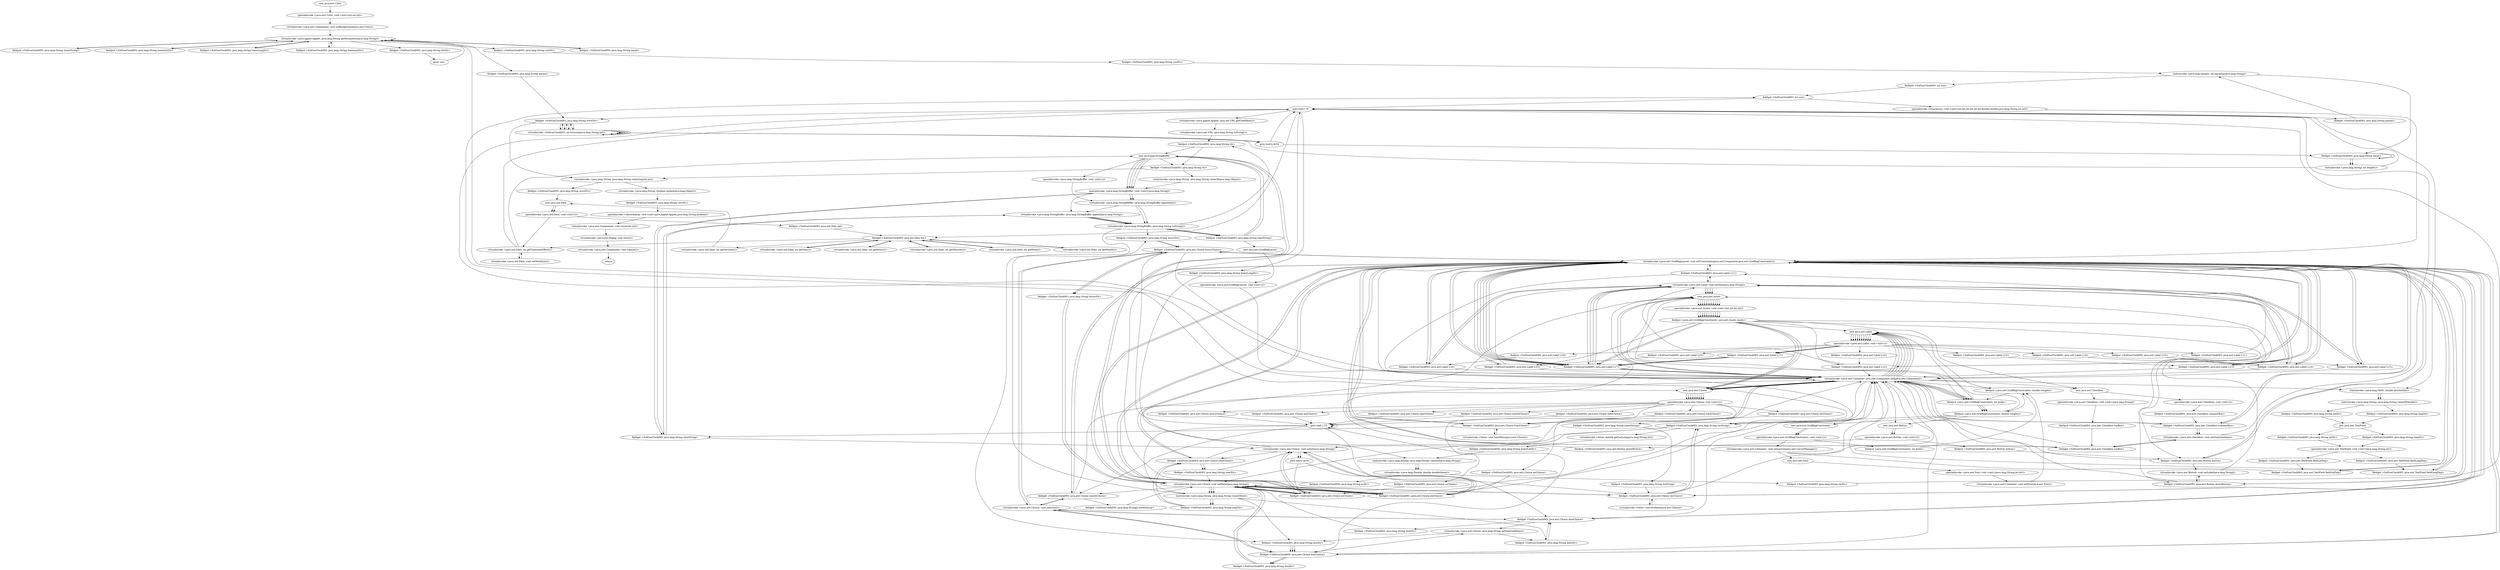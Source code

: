 digraph "" {
"new java.awt.Color";
 "new java.awt.Color"->"specialinvoke <java.awt.Color: void <init>(int,int,int)>";
 "specialinvoke <java.awt.Color: void <init>(int,int,int)>"->"virtualinvoke <java.awt.Component: void setBackground(java.awt.Color)>";
 "virtualinvoke <java.awt.Component: void setBackground(java.awt.Color)>"->"virtualinvoke <java.applet.Applet: java.lang.String getParameter(java.lang.String)>";
 "virtualinvoke <java.applet.Applet: java.lang.String getParameter(java.lang.String)>"->"fieldput <SidSunClock093: java.lang.String homeString>";
 "fieldput <SidSunClock093: java.lang.String homeString>"->"virtualinvoke <java.applet.Applet: java.lang.String getParameter(java.lang.String)>";
 "virtualinvoke <java.applet.Applet: java.lang.String getParameter(java.lang.String)>"->"fieldput <SidSunClock093: java.lang.String homeLatStr>";
 "fieldput <SidSunClock093: java.lang.String homeLatStr>"->"virtualinvoke <java.applet.Applet: java.lang.String getParameter(java.lang.String)>";
 "virtualinvoke <java.applet.Applet: java.lang.String getParameter(java.lang.String)>"->"fieldput <SidSunClock093: java.lang.String homeLongStr>";
 "fieldput <SidSunClock093: java.lang.String homeLongStr>"->"virtualinvoke <java.applet.Applet: java.lang.String getParameter(java.lang.String)>";
 "virtualinvoke <java.applet.Applet: java.lang.String getParameter(java.lang.String)>"->"fieldput <SidSunClock093: java.lang.String timezoneStr>";
 "fieldput <SidSunClock093: java.lang.String timezoneStr>"->"virtualinvoke <java.applet.Applet: java.lang.String getParameter(java.lang.String)>";
 "virtualinvoke <java.applet.Applet: java.lang.String getParameter(java.lang.String)>"->"fieldput <SidSunClock093: java.lang.String dstStr>";
 "fieldput <SidSunClock093: java.lang.String dstStr>"->"push 'sun'";
 "push 'sun'"->"virtualinvoke <java.applet.Applet: java.lang.String getParameter(java.lang.String)>";
 "virtualinvoke <java.applet.Applet: java.lang.String getParameter(java.lang.String)>"->"fieldput <SidSunClock093: java.lang.String sunStr>";
 "fieldput <SidSunClock093: java.lang.String sunStr>"->"fieldget <SidSunClock093: java.lang.String sunStr>";
 "fieldget <SidSunClock093: java.lang.String sunStr>"->"staticinvoke <java.lang.Integer: int parseInt(java.lang.String)>";
 "staticinvoke <java.lang.Integer: int parseInt(java.lang.String)>"->"fieldput <SidSunClock093: int sun>";
 "fieldput <SidSunClock093: int sun>"->"fieldget <SidSunClock093: int sun>";
 "fieldget <SidSunClock093: int sun>"->"goto load.r r0";
 "goto load.r r0"->"virtualinvoke <java.applet.Applet: java.net.URL getCodeBase()>";
 "virtualinvoke <java.applet.Applet: java.net.URL getCodeBase()>"->"virtualinvoke <java.net.URL: java.lang.String toString()>";
 "virtualinvoke <java.net.URL: java.lang.String toString()>"->"fieldput <SidSunClock093: java.lang.String str>";
 "fieldput <SidSunClock093: java.lang.String str>"->"new java.lang.StringBuffer";
 "new java.lang.StringBuffer"->"fieldget <SidSunClock093: java.lang.String str>";
 "fieldget <SidSunClock093: java.lang.String str>"->"staticinvoke <java.lang.String: java.lang.String valueOf(java.lang.Object)>";
 "staticinvoke <java.lang.String: java.lang.String valueOf(java.lang.Object)>"->"specialinvoke <java.lang.StringBuffer: void <init>(java.lang.String)>";
 "specialinvoke <java.lang.StringBuffer: void <init>(java.lang.String)>"->"virtualinvoke <java.lang.StringBuffer: java.lang.StringBuffer append(java.lang.String)>";
 "virtualinvoke <java.lang.StringBuffer: java.lang.StringBuffer append(java.lang.String)>"->"virtualinvoke <java.lang.StringBuffer: java.lang.String toString()>";
 "virtualinvoke <java.lang.StringBuffer: java.lang.String toString()>"->"fieldput <SidSunClock093: java.lang.String str>";
 "fieldput <SidSunClock093: java.lang.String str>"->"fieldget <SidSunClock093: java.lang.String str>";
 "fieldget <SidSunClock093: java.lang.String str>"->"virtualinvoke <java.lang.String: java.lang.String substring(int,int)>";
 "virtualinvoke <java.lang.String: java.lang.String substring(int,int)>"->"fieldput <SidSunClock093: java.lang.String wwwStr>";
 "fieldput <SidSunClock093: java.lang.String wwwStr>"->"new java.util.Date";
 "new java.util.Date"->"specialinvoke <java.util.Date: void <init>()>";
 "specialinvoke <java.util.Date: void <init>()>"->"fieldput <SidSunClock093: java.util.Date dat>";
 "fieldput <SidSunClock093: java.util.Date dat>"->"fieldget <SidSunClock093: java.util.Date dat>";
 "fieldget <SidSunClock093: java.util.Date dat>"->"virtualinvoke <java.util.Date: int getHours()>";
 "virtualinvoke <java.util.Date: int getHours()>"->"fieldget <SidSunClock093: java.util.Date dat>";
 "fieldget <SidSunClock093: java.util.Date dat>"->"virtualinvoke <java.util.Date: int getMinutes()>";
 "virtualinvoke <java.util.Date: int getMinutes()>"->"fieldget <SidSunClock093: java.util.Date dat>";
 "fieldget <SidSunClock093: java.util.Date dat>"->"virtualinvoke <java.util.Date: int getDate()>";
 "virtualinvoke <java.util.Date: int getDate()>"->"fieldget <SidSunClock093: java.util.Date dat>";
 "fieldget <SidSunClock093: java.util.Date dat>"->"virtualinvoke <java.util.Date: int getMonth()>";
 "virtualinvoke <java.util.Date: int getMonth()>"->"fieldget <SidSunClock093: java.util.Date dat>";
 "fieldget <SidSunClock093: java.util.Date dat>"->"virtualinvoke <java.util.Date: int getYear()>";
 "virtualinvoke <java.util.Date: int getYear()>"->"fieldget <SidSunClock093: java.util.Date dat>";
 "fieldget <SidSunClock093: java.util.Date dat>"->"virtualinvoke <java.util.Date: int getSeconds()>";
 "virtualinvoke <java.util.Date: int getSeconds()>"->"new java.util.Date";
 "new java.util.Date"->"specialinvoke <java.util.Date: void <init>()>";
 "specialinvoke <java.util.Date: void <init>()>"->"virtualinvoke <java.util.Date: int getTimezoneOffset()>";
 "virtualinvoke <java.util.Date: int getTimezoneOffset()>"->"virtualinvoke <java.util.Date: void setMonth(int)>";
 "virtualinvoke <java.util.Date: void setMonth(int)>"->"virtualinvoke <java.util.Date: int getTimezoneOffset()>";
 "virtualinvoke <java.util.Date: int getTimezoneOffset()>"->"goto load.r r0";
 "goto load.r r0"->"fieldget <SidSunClock093: java.util.Date dat>";
 "fieldget <SidSunClock093: java.util.Date dat>"->"virtualinvoke <java.util.Date: int getTimezoneOffset()>";
 "virtualinvoke <java.util.Date: int getTimezoneOffset()>"->"new java.lang.StringBuffer";
 "new java.lang.StringBuffer"->"specialinvoke <java.lang.StringBuffer: void <init>()>";
 "specialinvoke <java.lang.StringBuffer: void <init>()>"->"virtualinvoke <java.lang.StringBuffer: java.lang.StringBuffer append(int)>";
 "virtualinvoke <java.lang.StringBuffer: java.lang.StringBuffer append(int)>"->"virtualinvoke <java.lang.StringBuffer: java.lang.StringBuffer append(java.lang.String)>";
 "virtualinvoke <java.lang.StringBuffer: java.lang.StringBuffer append(java.lang.String)>"->"virtualinvoke <java.lang.StringBuffer: java.lang.String toString()>";
 "virtualinvoke <java.lang.StringBuffer: java.lang.String toString()>"->"fieldput <SidSunClock093: java.lang.String timeString>";
 "fieldput <SidSunClock093: java.lang.String timeString>"->"new java.lang.StringBuffer";
 "new java.lang.StringBuffer"->"specialinvoke <java.lang.StringBuffer: void <init>(java.lang.String)>";
 "specialinvoke <java.lang.StringBuffer: void <init>(java.lang.String)>"->"fieldget <SidSunClock093: java.lang.String timeString>";
 "fieldget <SidSunClock093: java.lang.String timeString>"->"virtualinvoke <java.lang.StringBuffer: java.lang.StringBuffer append(java.lang.String)>";
 "virtualinvoke <java.lang.StringBuffer: java.lang.StringBuffer append(java.lang.String)>"->"virtualinvoke <java.lang.StringBuffer: java.lang.String toString()>";
 "virtualinvoke <java.lang.StringBuffer: java.lang.String toString()>"->"fieldput <SidSunClock093: java.lang.String timeString>";
 "fieldput <SidSunClock093: java.lang.String timeString>"->"new java.lang.StringBuffer";
 "new java.lang.StringBuffer"->"specialinvoke <java.lang.StringBuffer: void <init>(java.lang.String)>";
 "specialinvoke <java.lang.StringBuffer: void <init>(java.lang.String)>"->"fieldget <SidSunClock093: java.lang.String timeString>";
 "fieldget <SidSunClock093: java.lang.String timeString>"->"virtualinvoke <java.lang.StringBuffer: java.lang.StringBuffer append(java.lang.String)>";
 "virtualinvoke <java.lang.StringBuffer: java.lang.StringBuffer append(java.lang.String)>"->"virtualinvoke <java.lang.StringBuffer: java.lang.String toString()>";
 "virtualinvoke <java.lang.StringBuffer: java.lang.String toString()>"->"fieldput <SidSunClock093: java.lang.String timeString>";
 "fieldput <SidSunClock093: java.lang.String timeString>"->"new java.awt.GridBagLayout";
 "new java.awt.GridBagLayout"->"specialinvoke <java.awt.GridBagLayout: void <init>()>";
 "specialinvoke <java.awt.GridBagLayout: void <init>()>"->"new java.awt.GridBagConstraints";
 "new java.awt.GridBagConstraints"->"specialinvoke <java.awt.GridBagConstraints: void <init>()>";
 "specialinvoke <java.awt.GridBagConstraints: void <init>()>"->"virtualinvoke <java.awt.Container: void setLayout(java.awt.LayoutManager)>";
 "virtualinvoke <java.awt.Container: void setLayout(java.awt.LayoutManager)>"->"new java.awt.Font";
 "new java.awt.Font"->"specialinvoke <java.awt.Font: void <init>(java.lang.String,int,int)>";
 "specialinvoke <java.awt.Font: void <init>(java.lang.String,int,int)>"->"virtualinvoke <java.awt.Container: void setFont(java.awt.Font)>";
 "virtualinvoke <java.awt.Container: void setFont(java.awt.Font)>"->"fieldput <java.awt.GridBagConstraints: double weightx>";
 "fieldput <java.awt.GridBagConstraints: double weightx>"->"fieldput <java.awt.GridBagConstraints: double weighty>";
 "fieldput <java.awt.GridBagConstraints: double weighty>"->"new java.awt.Insets";
 "new java.awt.Insets"->"specialinvoke <java.awt.Insets: void <init>(int,int,int,int)>";
 "specialinvoke <java.awt.Insets: void <init>(int,int,int,int)>"->"fieldput <java.awt.GridBagConstraints: java.awt.Insets insets>";
 "fieldput <java.awt.GridBagConstraints: java.awt.Insets insets>"->"new java.awt.Label";
 "new java.awt.Label"->"specialinvoke <java.awt.Label: void <init>()>";
 "specialinvoke <java.awt.Label: void <init>()>"->"fieldput <SidSunClock093: java.awt.Label L11>";
 "fieldput <SidSunClock093: java.awt.Label L11>"->"fieldget <SidSunClock093: java.awt.Label L11>";
 "fieldget <SidSunClock093: java.awt.Label L11>"->"virtualinvoke <java.awt.Label: void setText(java.lang.String)>";
 "virtualinvoke <java.awt.Label: void setText(java.lang.String)>"->"fieldget <SidSunClock093: java.awt.Label L11>";
 "fieldget <SidSunClock093: java.awt.Label L11>"->"virtualinvoke <java.awt.GridBagLayout: void setConstraints(java.awt.Component,java.awt.GridBagConstraints)>";
 "virtualinvoke <java.awt.GridBagLayout: void setConstraints(java.awt.Component,java.awt.GridBagConstraints)>"->"fieldget <SidSunClock093: java.awt.Label L11>";
 "fieldget <SidSunClock093: java.awt.Label L11>"->"virtualinvoke <java.awt.Container: java.awt.Component add(java.awt.Component)>";
 "virtualinvoke <java.awt.Container: java.awt.Component add(java.awt.Component)>"->"new java.awt.Label";
 "new java.awt.Label"->"specialinvoke <java.awt.Label: void <init>()>";
 "specialinvoke <java.awt.Label: void <init>()>"->"fieldput <SidSunClock093: java.awt.Label L17>";
 "fieldput <SidSunClock093: java.awt.Label L17>"->"fieldget <SidSunClock093: java.awt.Label L17>";
 "fieldget <SidSunClock093: java.awt.Label L17>"->"virtualinvoke <java.awt.Label: void setText(java.lang.String)>";
 "virtualinvoke <java.awt.Label: void setText(java.lang.String)>"->"new java.awt.Insets";
 "new java.awt.Insets"->"specialinvoke <java.awt.Insets: void <init>(int,int,int,int)>";
 "specialinvoke <java.awt.Insets: void <init>(int,int,int,int)>"->"fieldput <java.awt.GridBagConstraints: java.awt.Insets insets>";
 "fieldput <java.awt.GridBagConstraints: java.awt.Insets insets>"->"fieldget <SidSunClock093: java.awt.Label L17>";
 "fieldget <SidSunClock093: java.awt.Label L17>"->"virtualinvoke <java.awt.GridBagLayout: void setConstraints(java.awt.Component,java.awt.GridBagConstraints)>";
 "virtualinvoke <java.awt.GridBagLayout: void setConstraints(java.awt.Component,java.awt.GridBagConstraints)>"->"fieldget <SidSunClock093: java.awt.Label L17>";
 "fieldget <SidSunClock093: java.awt.Label L17>"->"virtualinvoke <java.awt.Container: java.awt.Component add(java.awt.Component)>";
 "virtualinvoke <java.awt.Container: java.awt.Component add(java.awt.Component)>"->"new java.awt.Label";
 "new java.awt.Label"->"specialinvoke <java.awt.Label: void <init>()>";
 "specialinvoke <java.awt.Label: void <init>()>"->"fieldput <SidSunClock093: java.awt.Label L12>";
 "fieldput <SidSunClock093: java.awt.Label L12>"->"fieldget <SidSunClock093: java.awt.Label L12>";
 "fieldget <SidSunClock093: java.awt.Label L12>"->"virtualinvoke <java.awt.Label: void setText(java.lang.String)>";
 "virtualinvoke <java.awt.Label: void setText(java.lang.String)>"->"new java.awt.Insets";
 "new java.awt.Insets"->"specialinvoke <java.awt.Insets: void <init>(int,int,int,int)>";
 "specialinvoke <java.awt.Insets: void <init>(int,int,int,int)>"->"fieldput <java.awt.GridBagConstraints: java.awt.Insets insets>";
 "fieldput <java.awt.GridBagConstraints: java.awt.Insets insets>"->"fieldget <SidSunClock093: java.awt.Label L12>";
 "fieldget <SidSunClock093: java.awt.Label L12>"->"virtualinvoke <java.awt.GridBagLayout: void setConstraints(java.awt.Component,java.awt.GridBagConstraints)>";
 "virtualinvoke <java.awt.GridBagLayout: void setConstraints(java.awt.Component,java.awt.GridBagConstraints)>"->"fieldget <SidSunClock093: java.awt.Label L12>";
 "fieldget <SidSunClock093: java.awt.Label L12>"->"virtualinvoke <java.awt.Container: java.awt.Component add(java.awt.Component)>";
 "virtualinvoke <java.awt.Container: java.awt.Component add(java.awt.Component)>"->"fieldput <java.awt.GridBagConstraints: double weightx>";
 "fieldput <java.awt.GridBagConstraints: double weightx>"->"new java.awt.Label";
 "new java.awt.Label"->"specialinvoke <java.awt.Label: void <init>()>";
 "specialinvoke <java.awt.Label: void <init>()>"->"fieldput <SidSunClock093: java.awt.Label L13>";
 "fieldput <SidSunClock093: java.awt.Label L13>"->"fieldget <SidSunClock093: java.awt.Label L13>";
 "fieldget <SidSunClock093: java.awt.Label L13>"->"virtualinvoke <java.awt.Label: void setText(java.lang.String)>";
 "virtualinvoke <java.awt.Label: void setText(java.lang.String)>"->"fieldget <SidSunClock093: java.awt.Label L13>";
 "fieldget <SidSunClock093: java.awt.Label L13>"->"virtualinvoke <java.awt.GridBagLayout: void setConstraints(java.awt.Component,java.awt.GridBagConstraints)>";
 "virtualinvoke <java.awt.GridBagLayout: void setConstraints(java.awt.Component,java.awt.GridBagConstraints)>"->"fieldget <SidSunClock093: java.awt.Label L13>";
 "fieldget <SidSunClock093: java.awt.Label L13>"->"virtualinvoke <java.awt.Container: java.awt.Component add(java.awt.Component)>";
 "virtualinvoke <java.awt.Container: java.awt.Component add(java.awt.Component)>"->"new java.awt.Label";
 "new java.awt.Label"->"specialinvoke <java.awt.Label: void <init>()>";
 "specialinvoke <java.awt.Label: void <init>()>"->"fieldput <SidSunClock093: java.awt.Label L14>";
 "fieldput <SidSunClock093: java.awt.Label L14>"->"fieldget <SidSunClock093: java.awt.Label L14>";
 "fieldget <SidSunClock093: java.awt.Label L14>"->"virtualinvoke <java.awt.Label: void setText(java.lang.String)>";
 "virtualinvoke <java.awt.Label: void setText(java.lang.String)>"->"fieldget <SidSunClock093: java.awt.Label L14>";
 "fieldget <SidSunClock093: java.awt.Label L14>"->"virtualinvoke <java.awt.GridBagLayout: void setConstraints(java.awt.Component,java.awt.GridBagConstraints)>";
 "virtualinvoke <java.awt.GridBagLayout: void setConstraints(java.awt.Component,java.awt.GridBagConstraints)>"->"fieldget <SidSunClock093: java.awt.Label L14>";
 "fieldget <SidSunClock093: java.awt.Label L14>"->"virtualinvoke <java.awt.Container: java.awt.Component add(java.awt.Component)>";
 "virtualinvoke <java.awt.Container: java.awt.Component add(java.awt.Component)>"->"new java.awt.Label";
 "new java.awt.Label"->"specialinvoke <java.awt.Label: void <init>()>";
 "specialinvoke <java.awt.Label: void <init>()>"->"fieldput <SidSunClock093: java.awt.Label L15>";
 "fieldput <SidSunClock093: java.awt.Label L15>"->"fieldget <SidSunClock093: java.awt.Label L15>";
 "fieldget <SidSunClock093: java.awt.Label L15>"->"virtualinvoke <java.awt.Label: void setText(java.lang.String)>";
 "virtualinvoke <java.awt.Label: void setText(java.lang.String)>"->"fieldget <SidSunClock093: java.awt.Label L15>";
 "fieldget <SidSunClock093: java.awt.Label L15>"->"virtualinvoke <java.awt.GridBagLayout: void setConstraints(java.awt.Component,java.awt.GridBagConstraints)>";
 "virtualinvoke <java.awt.GridBagLayout: void setConstraints(java.awt.Component,java.awt.GridBagConstraints)>"->"fieldget <SidSunClock093: java.awt.Label L15>";
 "fieldget <SidSunClock093: java.awt.Label L15>"->"virtualinvoke <java.awt.Container: java.awt.Component add(java.awt.Component)>";
 "virtualinvoke <java.awt.Container: java.awt.Component add(java.awt.Component)>"->"new java.awt.Label";
 "new java.awt.Label"->"specialinvoke <java.awt.Label: void <init>()>";
 "specialinvoke <java.awt.Label: void <init>()>"->"fieldput <SidSunClock093: java.awt.Label L16>";
 "fieldput <SidSunClock093: java.awt.Label L16>"->"fieldget <SidSunClock093: java.awt.Label L16>";
 "fieldget <SidSunClock093: java.awt.Label L16>"->"virtualinvoke <java.awt.Label: void setText(java.lang.String)>";
 "virtualinvoke <java.awt.Label: void setText(java.lang.String)>"->"fieldget <SidSunClock093: java.awt.Label L16>";
 "fieldget <SidSunClock093: java.awt.Label L16>"->"virtualinvoke <java.awt.GridBagLayout: void setConstraints(java.awt.Component,java.awt.GridBagConstraints)>";
 "virtualinvoke <java.awt.GridBagLayout: void setConstraints(java.awt.Component,java.awt.GridBagConstraints)>"->"fieldget <SidSunClock093: java.awt.Label L16>";
 "fieldget <SidSunClock093: java.awt.Label L16>"->"virtualinvoke <java.awt.Container: java.awt.Component add(java.awt.Component)>";
 "virtualinvoke <java.awt.Container: java.awt.Component add(java.awt.Component)>"->"new java.awt.Label";
 "new java.awt.Label"->"specialinvoke <java.awt.Label: void <init>()>";
 "specialinvoke <java.awt.Label: void <init>()>"->"fieldput <SidSunClock093: java.awt.Label L17>";
 "fieldput <SidSunClock093: java.awt.Label L17>"->"fieldget <SidSunClock093: java.awt.Label L17>";
 "fieldget <SidSunClock093: java.awt.Label L17>"->"virtualinvoke <java.awt.Label: void setText(java.lang.String)>";
 "virtualinvoke <java.awt.Label: void setText(java.lang.String)>"->"fieldget <SidSunClock093: java.awt.Label L17>";
 "fieldget <SidSunClock093: java.awt.Label L17>"->"virtualinvoke <java.awt.GridBagLayout: void setConstraints(java.awt.Component,java.awt.GridBagConstraints)>";
 "virtualinvoke <java.awt.GridBagLayout: void setConstraints(java.awt.Component,java.awt.GridBagConstraints)>"->"fieldget <SidSunClock093: java.awt.Label L17>";
 "fieldget <SidSunClock093: java.awt.Label L17>"->"virtualinvoke <java.awt.Container: java.awt.Component add(java.awt.Component)>";
 "virtualinvoke <java.awt.Container: java.awt.Component add(java.awt.Component)>"->"fieldput <java.awt.GridBagConstraints: int gridy>";
 "fieldput <java.awt.GridBagConstraints: int gridy>"->"new java.awt.Insets";
 "new java.awt.Insets"->"specialinvoke <java.awt.Insets: void <init>(int,int,int,int)>";
 "specialinvoke <java.awt.Insets: void <init>(int,int,int,int)>"->"fieldput <java.awt.GridBagConstraints: java.awt.Insets insets>";
 "fieldput <java.awt.GridBagConstraints: java.awt.Insets insets>"->"new java.awt.Choice";
 "new java.awt.Choice"->"specialinvoke <java.awt.Choice: void <init>()>";
 "specialinvoke <java.awt.Choice: void <init>()>"->"fieldput <SidSunClock093: java.awt.Choice timeChoice>";
 "fieldput <SidSunClock093: java.awt.Choice timeChoice>"->"fieldget <SidSunClock093: java.awt.Choice timeChoice>";
 "fieldget <SidSunClock093: java.awt.Choice timeChoice>"->"virtualinvoke <Seloc: void timeMenu(java.awt.Choice)>";
 "virtualinvoke <Seloc: void timeMenu(java.awt.Choice)>"->"fieldget <SidSunClock093: java.awt.Choice timeChoice>";
 "fieldget <SidSunClock093: java.awt.Choice timeChoice>"->"virtualinvoke <java.awt.GridBagLayout: void setConstraints(java.awt.Component,java.awt.GridBagConstraints)>";
 "virtualinvoke <java.awt.GridBagLayout: void setConstraints(java.awt.Component,java.awt.GridBagConstraints)>"->"fieldget <SidSunClock093: java.awt.Choice timeChoice>";
 "fieldget <SidSunClock093: java.awt.Choice timeChoice>"->"virtualinvoke <java.awt.Container: java.awt.Component add(java.awt.Component)>";
 "virtualinvoke <java.awt.Container: java.awt.Component add(java.awt.Component)>"->"fieldget <SidSunClock093: java.awt.Choice timeChoice>";
 "fieldget <SidSunClock093: java.awt.Choice timeChoice>"->"fieldget <SidSunClock093: java.lang.String timeString>";
 "fieldget <SidSunClock093: java.lang.String timeString>"->"virtualinvoke <java.awt.Choice: void select(java.lang.String)>";
 "virtualinvoke <java.awt.Choice: void select(java.lang.String)>"->"new java.awt.Insets";
 "new java.awt.Insets"->"specialinvoke <java.awt.Insets: void <init>(int,int,int,int)>";
 "specialinvoke <java.awt.Insets: void <init>(int,int,int,int)>"->"fieldput <java.awt.GridBagConstraints: java.awt.Insets insets>";
 "fieldput <java.awt.GridBagConstraints: java.awt.Insets insets>"->"new java.awt.Checkbox";
 "new java.awt.Checkbox"->"specialinvoke <java.awt.Checkbox: void <init>()>";
 "specialinvoke <java.awt.Checkbox: void <init>()>"->"fieldput <SidSunClock093: java.awt.Checkbox summerBox>";
 "fieldput <SidSunClock093: java.awt.Checkbox summerBox>"->"fieldget <SidSunClock093: java.awt.Checkbox summerBox>";
 "fieldget <SidSunClock093: java.awt.Checkbox summerBox>"->"virtualinvoke <java.awt.GridBagLayout: void setConstraints(java.awt.Component,java.awt.GridBagConstraints)>";
 "virtualinvoke <java.awt.GridBagLayout: void setConstraints(java.awt.Component,java.awt.GridBagConstraints)>"->"fieldget <SidSunClock093: java.awt.Checkbox summerBox>";
 "fieldget <SidSunClock093: java.awt.Checkbox summerBox>"->"virtualinvoke <java.awt.Container: java.awt.Component add(java.awt.Component)>";
 "virtualinvoke <java.awt.Container: java.awt.Component add(java.awt.Component)>"->"fieldget <SidSunClock093: java.awt.Checkbox summerBox>";
 "fieldget <SidSunClock093: java.awt.Checkbox summerBox>"->"virtualinvoke <java.awt.Checkbox: void setState(boolean)>";
 "virtualinvoke <java.awt.Checkbox: void setState(boolean)>"->"goto load.r r0";
 "goto load.r r0"->"new java.awt.Choice";
 "new java.awt.Choice"->"specialinvoke <java.awt.Choice: void <init>()>";
 "specialinvoke <java.awt.Choice: void <init>()>"->"fieldput <SidSunClock093: java.awt.Choice locChoice>";
 "fieldput <SidSunClock093: java.awt.Choice locChoice>"->"fieldget <SidSunClock093: java.lang.String homeString>";
 "fieldget <SidSunClock093: java.lang.String homeString>"->"fieldput <SidSunClock093: java.lang.String locString>";
 "fieldput <SidSunClock093: java.lang.String locString>"->"fieldget <SidSunClock093: java.awt.Choice locChoice>";
 "fieldget <SidSunClock093: java.awt.Choice locChoice>"->"fieldget <SidSunClock093: java.lang.String locString>";
 "fieldget <SidSunClock093: java.lang.String locString>"->"virtualinvoke <java.awt.Choice: void addItem(java.lang.String)>";
 "virtualinvoke <java.awt.Choice: void addItem(java.lang.String)>"->"fieldget <SidSunClock093: java.awt.Choice locChoice>";
 "fieldget <SidSunClock093: java.awt.Choice locChoice>"->"virtualinvoke <java.awt.Choice: void addItem(java.lang.String)>";
 "virtualinvoke <java.awt.Choice: void addItem(java.lang.String)>"->"fieldget <SidSunClock093: java.awt.Choice locChoice>";
 "fieldget <SidSunClock093: java.awt.Choice locChoice>"->"fieldget <SidSunClock093: java.lang.String locString>";
 "fieldget <SidSunClock093: java.lang.String locString>"->"virtualinvoke <java.awt.Choice: void select(java.lang.String)>";
 "virtualinvoke <java.awt.Choice: void select(java.lang.String)>"->"fieldget <SidSunClock093: java.awt.Choice locChoice>";
 "fieldget <SidSunClock093: java.awt.Choice locChoice>"->"virtualinvoke <Seloc: void locMenu(java.awt.Choice)>";
 "virtualinvoke <Seloc: void locMenu(java.awt.Choice)>"->"fieldget <SidSunClock093: java.awt.Choice locChoice>";
 "fieldget <SidSunClock093: java.awt.Choice locChoice>"->"virtualinvoke <java.awt.GridBagLayout: void setConstraints(java.awt.Component,java.awt.GridBagConstraints)>";
 "virtualinvoke <java.awt.GridBagLayout: void setConstraints(java.awt.Component,java.awt.GridBagConstraints)>"->"fieldget <SidSunClock093: java.awt.Choice locChoice>";
 "fieldget <SidSunClock093: java.awt.Choice locChoice>"->"virtualinvoke <java.awt.Container: java.awt.Component add(java.awt.Component)>";
 "virtualinvoke <java.awt.Container: java.awt.Component add(java.awt.Component)>"->"fieldget <SidSunClock093: java.lang.String locString>";
 "fieldget <SidSunClock093: java.lang.String locString>"->"virtualinvoke <Seloc: double getLatLong(java.lang.String,int)>";
 "virtualinvoke <Seloc: double getLatLong(java.lang.String,int)>"->"fieldget <SidSunClock093: java.lang.String homeLatStr>";
 "fieldget <SidSunClock093: java.lang.String homeLatStr>"->"staticinvoke <java.lang.Double: java.lang.Double valueOf(java.lang.String)>";
 "staticinvoke <java.lang.Double: java.lang.Double valueOf(java.lang.String)>"->"virtualinvoke <java.lang.Double: double doubleValue()>";
 "virtualinvoke <java.lang.Double: double doubleValue()>"->"fieldput <SidSunClock093: java.lang.String nsStr>";
 "fieldput <SidSunClock093: java.lang.String nsStr>"->"goto load.r r0";
 "goto load.r r0"->"fieldget <SidSunClock093: java.lang.String homeLongStr>";
 "fieldget <SidSunClock093: java.lang.String homeLongStr>"->"staticinvoke <java.lang.Double: java.lang.Double valueOf(java.lang.String)>";
 "staticinvoke <java.lang.Double: java.lang.Double valueOf(java.lang.String)>"->"virtualinvoke <java.lang.Double: double doubleValue()>";
 "virtualinvoke <java.lang.Double: double doubleValue()>"->"fieldput <SidSunClock093: java.lang.String ewStr>";
 "fieldput <SidSunClock093: java.lang.String ewStr>"->"goto load.r r0";
 "goto load.r r0"->"staticinvoke <java.lang.Math: double abs(double)>";
 "staticinvoke <java.lang.Math: double abs(double)>"->"staticinvoke <java.lang.String: java.lang.String valueOf(double)>";
 "staticinvoke <java.lang.String: java.lang.String valueOf(double)>"->"fieldput <SidSunClock093: java.lang.String latStr>";
 "fieldput <SidSunClock093: java.lang.String latStr>"->"new java.awt.TextField";
 "new java.awt.TextField"->"fieldget <SidSunClock093: java.lang.String latStr>";
 "fieldget <SidSunClock093: java.lang.String latStr>"->"specialinvoke <java.awt.TextField: void <init>(java.lang.String,int)>";
 "specialinvoke <java.awt.TextField: void <init>(java.lang.String,int)>"->"fieldput <SidSunClock093: java.awt.TextField fieldLatDeg>";
 "fieldput <SidSunClock093: java.awt.TextField fieldLatDeg>"->"fieldget <SidSunClock093: java.awt.TextField fieldLatDeg>";
 "fieldget <SidSunClock093: java.awt.TextField fieldLatDeg>"->"virtualinvoke <java.awt.GridBagLayout: void setConstraints(java.awt.Component,java.awt.GridBagConstraints)>";
 "virtualinvoke <java.awt.GridBagLayout: void setConstraints(java.awt.Component,java.awt.GridBagConstraints)>"->"fieldget <SidSunClock093: java.awt.TextField fieldLatDeg>";
 "fieldget <SidSunClock093: java.awt.TextField fieldLatDeg>"->"virtualinvoke <java.awt.Container: java.awt.Component add(java.awt.Component)>";
 "virtualinvoke <java.awt.Container: java.awt.Component add(java.awt.Component)>"->"new java.awt.Choice";
 "new java.awt.Choice"->"specialinvoke <java.awt.Choice: void <init>()>";
 "specialinvoke <java.awt.Choice: void <init>()>"->"fieldput <SidSunClock093: java.awt.Choice nsChoice>";
 "fieldput <SidSunClock093: java.awt.Choice nsChoice>"->"fieldget <SidSunClock093: java.awt.Choice nsChoice>";
 "fieldget <SidSunClock093: java.awt.Choice nsChoice>"->"virtualinvoke <java.awt.Choice: void addItem(java.lang.String)>";
 "virtualinvoke <java.awt.Choice: void addItem(java.lang.String)>"->"fieldget <SidSunClock093: java.awt.Choice nsChoice>";
 "fieldget <SidSunClock093: java.awt.Choice nsChoice>"->"virtualinvoke <java.awt.Choice: void addItem(java.lang.String)>";
 "virtualinvoke <java.awt.Choice: void addItem(java.lang.String)>"->"fieldget <SidSunClock093: java.awt.Choice nsChoice>";
 "fieldget <SidSunClock093: java.awt.Choice nsChoice>"->"virtualinvoke <java.awt.Choice: void select(java.lang.String)>";
 "virtualinvoke <java.awt.Choice: void select(java.lang.String)>"->"goto load.r $r34";
 "goto load.r $r34"->"fieldget <SidSunClock093: java.awt.Choice nsChoice>";
 "fieldget <SidSunClock093: java.awt.Choice nsChoice>"->"virtualinvoke <java.awt.GridBagLayout: void setConstraints(java.awt.Component,java.awt.GridBagConstraints)>";
 "virtualinvoke <java.awt.GridBagLayout: void setConstraints(java.awt.Component,java.awt.GridBagConstraints)>"->"fieldget <SidSunClock093: java.awt.Choice nsChoice>";
 "fieldget <SidSunClock093: java.awt.Choice nsChoice>"->"virtualinvoke <java.awt.Container: java.awt.Component add(java.awt.Component)>";
 "virtualinvoke <java.awt.Container: java.awt.Component add(java.awt.Component)>"->"staticinvoke <java.lang.Math: double abs(double)>";
 "staticinvoke <java.lang.Math: double abs(double)>"->"staticinvoke <java.lang.String: java.lang.String valueOf(double)>";
 "staticinvoke <java.lang.String: java.lang.String valueOf(double)>"->"fieldput <SidSunClock093: java.lang.String longStr>";
 "fieldput <SidSunClock093: java.lang.String longStr>"->"new java.awt.TextField";
 "new java.awt.TextField"->"fieldget <SidSunClock093: java.lang.String longStr>";
 "fieldget <SidSunClock093: java.lang.String longStr>"->"specialinvoke <java.awt.TextField: void <init>(java.lang.String,int)>";
 "specialinvoke <java.awt.TextField: void <init>(java.lang.String,int)>"->"fieldput <SidSunClock093: java.awt.TextField fieldLongDeg>";
 "fieldput <SidSunClock093: java.awt.TextField fieldLongDeg>"->"fieldget <SidSunClock093: java.awt.TextField fieldLongDeg>";
 "fieldget <SidSunClock093: java.awt.TextField fieldLongDeg>"->"virtualinvoke <java.awt.GridBagLayout: void setConstraints(java.awt.Component,java.awt.GridBagConstraints)>";
 "virtualinvoke <java.awt.GridBagLayout: void setConstraints(java.awt.Component,java.awt.GridBagConstraints)>"->"fieldget <SidSunClock093: java.awt.TextField fieldLongDeg>";
 "fieldget <SidSunClock093: java.awt.TextField fieldLongDeg>"->"virtualinvoke <java.awt.Container: java.awt.Component add(java.awt.Component)>";
 "virtualinvoke <java.awt.Container: java.awt.Component add(java.awt.Component)>"->"new java.awt.Choice";
 "new java.awt.Choice"->"specialinvoke <java.awt.Choice: void <init>()>";
 "specialinvoke <java.awt.Choice: void <init>()>"->"fieldput <SidSunClock093: java.awt.Choice ewChoice>";
 "fieldput <SidSunClock093: java.awt.Choice ewChoice>"->"fieldget <SidSunClock093: java.awt.Choice ewChoice>";
 "fieldget <SidSunClock093: java.awt.Choice ewChoice>"->"virtualinvoke <java.awt.Choice: void addItem(java.lang.String)>";
 "virtualinvoke <java.awt.Choice: void addItem(java.lang.String)>"->"fieldget <SidSunClock093: java.awt.Choice ewChoice>";
 "fieldget <SidSunClock093: java.awt.Choice ewChoice>"->"virtualinvoke <java.awt.Choice: void addItem(java.lang.String)>";
 "virtualinvoke <java.awt.Choice: void addItem(java.lang.String)>"->"fieldget <SidSunClock093: java.awt.Choice ewChoice>";
 "fieldget <SidSunClock093: java.awt.Choice ewChoice>"->"virtualinvoke <java.awt.Choice: void select(java.lang.String)>";
 "virtualinvoke <java.awt.Choice: void select(java.lang.String)>"->"goto load.r $r34";
 "goto load.r $r34"->"fieldget <SidSunClock093: java.awt.Choice ewChoice>";
 "fieldget <SidSunClock093: java.awt.Choice ewChoice>"->"virtualinvoke <java.awt.GridBagLayout: void setConstraints(java.awt.Component,java.awt.GridBagConstraints)>";
 "virtualinvoke <java.awt.GridBagLayout: void setConstraints(java.awt.Component,java.awt.GridBagConstraints)>"->"fieldget <SidSunClock093: java.awt.Choice ewChoice>";
 "fieldget <SidSunClock093: java.awt.Choice ewChoice>"->"virtualinvoke <java.awt.Container: java.awt.Component add(java.awt.Component)>";
 "virtualinvoke <java.awt.Container: java.awt.Component add(java.awt.Component)>"->"new java.awt.Checkbox";
 "new java.awt.Checkbox"->"specialinvoke <java.awt.Checkbox: void <init>(java.lang.String)>";
 "specialinvoke <java.awt.Checkbox: void <init>(java.lang.String)>"->"fieldput <SidSunClock093: java.awt.Checkbox runBox>";
 "fieldput <SidSunClock093: java.awt.Checkbox runBox>"->"fieldget <SidSunClock093: java.awt.Checkbox runBox>";
 "fieldget <SidSunClock093: java.awt.Checkbox runBox>"->"virtualinvoke <java.awt.GridBagLayout: void setConstraints(java.awt.Component,java.awt.GridBagConstraints)>";
 "virtualinvoke <java.awt.GridBagLayout: void setConstraints(java.awt.Component,java.awt.GridBagConstraints)>"->"fieldget <SidSunClock093: java.awt.Checkbox runBox>";
 "fieldget <SidSunClock093: java.awt.Checkbox runBox>"->"virtualinvoke <java.awt.Checkbox: void setState(boolean)>";
 "virtualinvoke <java.awt.Checkbox: void setState(boolean)>"->"fieldget <SidSunClock093: java.awt.Checkbox runBox>";
 "fieldget <SidSunClock093: java.awt.Checkbox runBox>"->"virtualinvoke <java.awt.Container: java.awt.Component add(java.awt.Component)>";
 "virtualinvoke <java.awt.Container: java.awt.Component add(java.awt.Component)>"->"fieldput <java.awt.GridBagConstraints: int gridy>";
 "fieldput <java.awt.GridBagConstraints: int gridy>"->"new java.awt.Label";
 "new java.awt.Label"->"specialinvoke <java.awt.Label: void <init>()>";
 "specialinvoke <java.awt.Label: void <init>()>"->"fieldput <SidSunClock093: java.awt.Label L17>";
 "fieldput <SidSunClock093: java.awt.Label L17>"->"fieldget <SidSunClock093: java.awt.Label L17>";
 "fieldget <SidSunClock093: java.awt.Label L17>"->"virtualinvoke <java.awt.Label: void setText(java.lang.String)>";
 "virtualinvoke <java.awt.Label: void setText(java.lang.String)>"->"new java.awt.Insets";
 "new java.awt.Insets"->"specialinvoke <java.awt.Insets: void <init>(int,int,int,int)>";
 "specialinvoke <java.awt.Insets: void <init>(int,int,int,int)>"->"fieldput <java.awt.GridBagConstraints: java.awt.Insets insets>";
 "fieldput <java.awt.GridBagConstraints: java.awt.Insets insets>"->"fieldget <SidSunClock093: java.awt.Label L17>";
 "fieldget <SidSunClock093: java.awt.Label L17>"->"virtualinvoke <java.awt.GridBagLayout: void setConstraints(java.awt.Component,java.awt.GridBagConstraints)>";
 "virtualinvoke <java.awt.GridBagLayout: void setConstraints(java.awt.Component,java.awt.GridBagConstraints)>"->"fieldget <SidSunClock093: java.awt.Label L17>";
 "fieldget <SidSunClock093: java.awt.Label L17>"->"virtualinvoke <java.awt.Container: java.awt.Component add(java.awt.Component)>";
 "virtualinvoke <java.awt.Container: java.awt.Component add(java.awt.Component)>"->"new java.awt.Insets";
 "new java.awt.Insets"->"specialinvoke <java.awt.Insets: void <init>(int,int,int,int)>";
 "specialinvoke <java.awt.Insets: void <init>(int,int,int,int)>"->"fieldput <java.awt.GridBagConstraints: java.awt.Insets insets>";
 "fieldput <java.awt.GridBagConstraints: java.awt.Insets insets>"->"new java.awt.Choice";
 "new java.awt.Choice"->"specialinvoke <java.awt.Choice: void <init>()>";
 "specialinvoke <java.awt.Choice: void <init>()>"->"fieldput <SidSunClock093: java.awt.Choice hoursChoice>";
 "fieldput <SidSunClock093: java.awt.Choice hoursChoice>"->"goto load.i i72";
 "goto load.i i72"->"goto load.i i72";
 "goto load.i i72"->"fieldget <SidSunClock093: java.awt.Choice hoursChoice>";
 "fieldget <SidSunClock093: java.awt.Choice hoursChoice>"->"virtualinvoke <java.awt.Choice: void select(int)>";
 "virtualinvoke <java.awt.Choice: void select(int)>"->"fieldget <SidSunClock093: java.awt.Choice hoursChoice>";
 "fieldget <SidSunClock093: java.awt.Choice hoursChoice>"->"virtualinvoke <java.awt.GridBagLayout: void setConstraints(java.awt.Component,java.awt.GridBagConstraints)>";
 "virtualinvoke <java.awt.GridBagLayout: void setConstraints(java.awt.Component,java.awt.GridBagConstraints)>"->"fieldget <SidSunClock093: java.awt.Choice hoursChoice>";
 "fieldget <SidSunClock093: java.awt.Choice hoursChoice>"->"virtualinvoke <java.awt.Container: java.awt.Component add(java.awt.Component)>";
 "virtualinvoke <java.awt.Container: java.awt.Component add(java.awt.Component)>"->"new java.awt.Choice";
 "new java.awt.Choice"->"specialinvoke <java.awt.Choice: void <init>()>";
 "specialinvoke <java.awt.Choice: void <init>()>"->"fieldput <SidSunClock093: java.awt.Choice minChoice>";
 "fieldput <SidSunClock093: java.awt.Choice minChoice>"->"goto load.i i72";
 "goto load.i i72"->"goto load.i i72";
 "goto load.i i72"->"fieldget <SidSunClock093: java.awt.Choice minChoice>";
 "fieldget <SidSunClock093: java.awt.Choice minChoice>"->"virtualinvoke <java.awt.Choice: void select(int)>";
 "virtualinvoke <java.awt.Choice: void select(int)>"->"fieldget <SidSunClock093: java.awt.Choice minChoice>";
 "fieldget <SidSunClock093: java.awt.Choice minChoice>"->"virtualinvoke <java.awt.Choice: java.lang.String getSelectedItem()>";
 "virtualinvoke <java.awt.Choice: java.lang.String getSelectedItem()>"->"fieldput <SidSunClock093: java.lang.String minStr>";
 "fieldput <SidSunClock093: java.lang.String minStr>"->"fieldget <SidSunClock093: java.awt.Choice minChoice>";
 "fieldget <SidSunClock093: java.awt.Choice minChoice>"->"virtualinvoke <java.awt.GridBagLayout: void setConstraints(java.awt.Component,java.awt.GridBagConstraints)>";
 "virtualinvoke <java.awt.GridBagLayout: void setConstraints(java.awt.Component,java.awt.GridBagConstraints)>"->"fieldget <SidSunClock093: java.awt.Choice minChoice>";
 "fieldget <SidSunClock093: java.awt.Choice minChoice>"->"virtualinvoke <java.awt.Container: java.awt.Component add(java.awt.Component)>";
 "virtualinvoke <java.awt.Container: java.awt.Component add(java.awt.Component)>"->"new java.awt.Label";
 "new java.awt.Label"->"specialinvoke <java.awt.Label: void <init>()>";
 "specialinvoke <java.awt.Label: void <init>()>"->"fieldput <SidSunClock093: java.awt.Label L23>";
 "fieldput <SidSunClock093: java.awt.Label L23>"->"fieldget <SidSunClock093: java.awt.Label L23>";
 "fieldget <SidSunClock093: java.awt.Label L23>"->"virtualinvoke <java.awt.Label: void setText(java.lang.String)>";
 "virtualinvoke <java.awt.Label: void setText(java.lang.String)>"->"new java.awt.Insets";
 "new java.awt.Insets"->"specialinvoke <java.awt.Insets: void <init>(int,int,int,int)>";
 "specialinvoke <java.awt.Insets: void <init>(int,int,int,int)>"->"fieldput <java.awt.GridBagConstraints: java.awt.Insets insets>";
 "fieldput <java.awt.GridBagConstraints: java.awt.Insets insets>"->"fieldget <SidSunClock093: java.awt.Label L23>";
 "fieldget <SidSunClock093: java.awt.Label L23>"->"virtualinvoke <java.awt.GridBagLayout: void setConstraints(java.awt.Component,java.awt.GridBagConstraints)>";
 "virtualinvoke <java.awt.GridBagLayout: void setConstraints(java.awt.Component,java.awt.GridBagConstraints)>"->"fieldget <SidSunClock093: java.awt.Label L23>";
 "fieldget <SidSunClock093: java.awt.Label L23>"->"virtualinvoke <java.awt.Container: java.awt.Component add(java.awt.Component)>";
 "virtualinvoke <java.awt.Container: java.awt.Component add(java.awt.Component)>"->"new java.awt.Insets";
 "new java.awt.Insets"->"specialinvoke <java.awt.Insets: void <init>(int,int,int,int)>";
 "specialinvoke <java.awt.Insets: void <init>(int,int,int,int)>"->"fieldput <java.awt.GridBagConstraints: java.awt.Insets insets>";
 "fieldput <java.awt.GridBagConstraints: java.awt.Insets insets>"->"new java.awt.Choice";
 "new java.awt.Choice"->"specialinvoke <java.awt.Choice: void <init>()>";
 "specialinvoke <java.awt.Choice: void <init>()>"->"fieldput <SidSunClock093: java.awt.Choice yearChoice>";
 "fieldput <SidSunClock093: java.awt.Choice yearChoice>"->"goto load.i i72";
 "goto load.i i72"->"staticinvoke <java.lang.String: java.lang.String valueOf(int)>";
 "staticinvoke <java.lang.String: java.lang.String valueOf(int)>"->"fieldput <SidSunClock093: java.lang.String yearStr>";
 "fieldput <SidSunClock093: java.lang.String yearStr>"->"fieldget <SidSunClock093: java.awt.Choice yearChoice>";
 "fieldget <SidSunClock093: java.awt.Choice yearChoice>"->"fieldget <SidSunClock093: java.lang.String yearStr>";
 "fieldget <SidSunClock093: java.lang.String yearStr>"->"virtualinvoke <java.awt.Choice: void select(java.lang.String)>";
 "virtualinvoke <java.awt.Choice: void select(java.lang.String)>"->"fieldget <SidSunClock093: java.awt.Choice yearChoice>";
 "fieldget <SidSunClock093: java.awt.Choice yearChoice>"->"virtualinvoke <java.awt.GridBagLayout: void setConstraints(java.awt.Component,java.awt.GridBagConstraints)>";
 "virtualinvoke <java.awt.GridBagLayout: void setConstraints(java.awt.Component,java.awt.GridBagConstraints)>"->"fieldget <SidSunClock093: java.awt.Choice yearChoice>";
 "fieldget <SidSunClock093: java.awt.Choice yearChoice>"->"virtualinvoke <java.awt.Container: java.awt.Component add(java.awt.Component)>";
 "virtualinvoke <java.awt.Container: java.awt.Component add(java.awt.Component)>"->"new java.awt.Choice";
 "new java.awt.Choice"->"specialinvoke <java.awt.Choice: void <init>()>";
 "specialinvoke <java.awt.Choice: void <init>()>"->"fieldput <SidSunClock093: java.awt.Choice monthChoice>";
 "fieldput <SidSunClock093: java.awt.Choice monthChoice>"->"goto load.i i72";
 "goto load.i i72"->"fieldget <SidSunClock093: java.awt.Choice monthChoice>";
 "fieldget <SidSunClock093: java.awt.Choice monthChoice>"->"virtualinvoke <java.awt.Choice: void select(int)>";
 "virtualinvoke <java.awt.Choice: void select(int)>"->"fieldget <SidSunClock093: java.awt.Choice monthChoice>";
 "fieldget <SidSunClock093: java.awt.Choice monthChoice>"->"virtualinvoke <java.awt.GridBagLayout: void setConstraints(java.awt.Component,java.awt.GridBagConstraints)>";
 "virtualinvoke <java.awt.GridBagLayout: void setConstraints(java.awt.Component,java.awt.GridBagConstraints)>"->"fieldget <SidSunClock093: java.awt.Choice monthChoice>";
 "fieldget <SidSunClock093: java.awt.Choice monthChoice>"->"virtualinvoke <java.awt.Container: java.awt.Component add(java.awt.Component)>";
 "virtualinvoke <java.awt.Container: java.awt.Component add(java.awt.Component)>"->"new java.awt.Choice";
 "new java.awt.Choice"->"specialinvoke <java.awt.Choice: void <init>()>";
 "specialinvoke <java.awt.Choice: void <init>()>"->"fieldput <SidSunClock093: java.awt.Choice dateChoice>";
 "fieldput <SidSunClock093: java.awt.Choice dateChoice>"->"goto load.i i72";
 "goto load.i i72"->"fieldget <SidSunClock093: java.awt.Choice dateChoice>";
 "fieldget <SidSunClock093: java.awt.Choice dateChoice>"->"virtualinvoke <java.awt.Choice: void select(int)>";
 "virtualinvoke <java.awt.Choice: void select(int)>"->"fieldget <SidSunClock093: java.awt.Choice dateChoice>";
 "fieldget <SidSunClock093: java.awt.Choice dateChoice>"->"virtualinvoke <java.awt.Choice: java.lang.String getSelectedItem()>";
 "virtualinvoke <java.awt.Choice: java.lang.String getSelectedItem()>"->"fieldput <SidSunClock093: java.lang.String dateStr>";
 "fieldput <SidSunClock093: java.lang.String dateStr>"->"fieldget <SidSunClock093: java.awt.Choice dateChoice>";
 "fieldget <SidSunClock093: java.awt.Choice dateChoice>"->"virtualinvoke <java.awt.GridBagLayout: void setConstraints(java.awt.Component,java.awt.GridBagConstraints)>";
 "virtualinvoke <java.awt.GridBagLayout: void setConstraints(java.awt.Component,java.awt.GridBagConstraints)>"->"fieldget <SidSunClock093: java.awt.Choice dateChoice>";
 "fieldget <SidSunClock093: java.awt.Choice dateChoice>"->"virtualinvoke <java.awt.Container: java.awt.Component add(java.awt.Component)>";
 "virtualinvoke <java.awt.Container: java.awt.Component add(java.awt.Component)>"->"new java.awt.Button";
 "new java.awt.Button"->"specialinvoke <java.awt.Button: void <init>()>";
 "specialinvoke <java.awt.Button: void <init>()>"->"fieldput <SidSunClock093: java.awt.Button button>";
 "fieldput <SidSunClock093: java.awt.Button button>"->"fieldget <SidSunClock093: java.awt.Button button>";
 "fieldget <SidSunClock093: java.awt.Button button>"->"virtualinvoke <java.awt.Button: void setLabel(java.lang.String)>";
 "virtualinvoke <java.awt.Button: void setLabel(java.lang.String)>"->"new java.awt.Insets";
 "new java.awt.Insets"->"specialinvoke <java.awt.Insets: void <init>(int,int,int,int)>";
 "specialinvoke <java.awt.Insets: void <init>(int,int,int,int)>"->"fieldput <java.awt.GridBagConstraints: java.awt.Insets insets>";
 "fieldput <java.awt.GridBagConstraints: java.awt.Insets insets>"->"fieldget <SidSunClock093: java.awt.Button button>";
 "fieldget <SidSunClock093: java.awt.Button button>"->"virtualinvoke <java.awt.GridBagLayout: void setConstraints(java.awt.Component,java.awt.GridBagConstraints)>";
 "virtualinvoke <java.awt.GridBagLayout: void setConstraints(java.awt.Component,java.awt.GridBagConstraints)>"->"fieldget <SidSunClock093: java.awt.Button button>";
 "fieldget <SidSunClock093: java.awt.Button button>"->"virtualinvoke <java.awt.Container: java.awt.Component add(java.awt.Component)>";
 "virtualinvoke <java.awt.Container: java.awt.Component add(java.awt.Component)>"->"fieldput <java.awt.GridBagConstraints: int gridy>";
 "fieldput <java.awt.GridBagConstraints: int gridy>"->"fieldput <java.awt.GridBagConstraints: double weighty>";
 "fieldput <java.awt.GridBagConstraints: double weighty>"->"fieldget <SidSunClock093: java.lang.String locString>";
 "fieldget <SidSunClock093: java.lang.String locString>"->"fieldget <SidSunClock093: int sun>";
 "fieldget <SidSunClock093: int sun>"->"specialinvoke <Suncanvas: void <init>(int,int,int,int,int,int,double,double,java.lang.String,int,int)>";
 "specialinvoke <Suncanvas: void <init>(int,int,int,int,int,int,double,double,java.lang.String,int,int)>"->"virtualinvoke <java.awt.GridBagLayout: void setConstraints(java.awt.Component,java.awt.GridBagConstraints)>";
 "virtualinvoke <java.awt.GridBagLayout: void setConstraints(java.awt.Component,java.awt.GridBagConstraints)>"->"virtualinvoke <java.awt.Container: java.awt.Component add(java.awt.Component)>";
 "virtualinvoke <java.awt.Container: java.awt.Component add(java.awt.Component)>"->"fieldput <java.awt.GridBagConstraints: int gridy>";
 "fieldput <java.awt.GridBagConstraints: int gridy>"->"fieldput <java.awt.GridBagConstraints: double weighty>";
 "fieldput <java.awt.GridBagConstraints: double weighty>"->"new java.awt.GridBagConstraints";
 "new java.awt.GridBagConstraints"->"specialinvoke <java.awt.GridBagConstraints: void <init>()>";
 "specialinvoke <java.awt.GridBagConstraints: void <init>()>"->"fieldput <java.awt.GridBagConstraints: int gridx>";
 "fieldput <java.awt.GridBagConstraints: int gridx>"->"fieldput <java.awt.GridBagConstraints: double weightx>";
 "fieldput <java.awt.GridBagConstraints: double weightx>"->"fieldput <java.awt.GridBagConstraints: int gridy>";
 "fieldput <java.awt.GridBagConstraints: int gridy>"->"fieldput <java.awt.GridBagConstraints: double weighty>";
 "fieldput <java.awt.GridBagConstraints: double weighty>"->"new java.awt.Button";
 "new java.awt.Button"->"specialinvoke <java.awt.Button: void <init>()>";
 "specialinvoke <java.awt.Button: void <init>()>"->"fieldput <SidSunClock093: java.awt.Button aboutButton>";
 "fieldput <SidSunClock093: java.awt.Button aboutButton>"->"new java.awt.Insets";
 "new java.awt.Insets"->"specialinvoke <java.awt.Insets: void <init>(int,int,int,int)>";
 "specialinvoke <java.awt.Insets: void <init>(int,int,int,int)>"->"fieldput <java.awt.GridBagConstraints: java.awt.Insets insets>";
 "fieldput <java.awt.GridBagConstraints: java.awt.Insets insets>"->"fieldget <SidSunClock093: java.awt.Button aboutButton>";
 "fieldget <SidSunClock093: java.awt.Button aboutButton>"->"virtualinvoke <java.awt.GridBagLayout: void setConstraints(java.awt.Component,java.awt.GridBagConstraints)>";
 "virtualinvoke <java.awt.GridBagLayout: void setConstraints(java.awt.Component,java.awt.GridBagConstraints)>"->"fieldget <SidSunClock093: java.awt.Button aboutButton>";
 "fieldget <SidSunClock093: java.awt.Button aboutButton>"->"virtualinvoke <java.awt.Button: void setLabel(java.lang.String)>";
 "virtualinvoke <java.awt.Button: void setLabel(java.lang.String)>"->"fieldget <SidSunClock093: java.awt.Button aboutButton>";
 "fieldget <SidSunClock093: java.awt.Button aboutButton>"->"virtualinvoke <java.awt.Container: java.awt.Component add(java.awt.Component)>";
 "virtualinvoke <java.awt.Container: java.awt.Component add(java.awt.Component)>"->"virtualinvoke <java.applet.Applet: java.lang.String getParameter(java.lang.String)>";
 "virtualinvoke <java.applet.Applet: java.lang.String getParameter(java.lang.String)>"->"fieldput <SidSunClock093: java.lang.String email>";
 "fieldput <SidSunClock093: java.lang.String email>"->"virtualinvoke <java.applet.Applet: java.lang.String getParameter(java.lang.String)>";
 "virtualinvoke <java.applet.Applet: java.lang.String getParameter(java.lang.String)>"->"fieldput <SidSunClock093: java.lang.String param>";
 "fieldput <SidSunClock093: java.lang.String param>"->"fieldget <SidSunClock093: java.lang.String wwwStr>";
 "fieldget <SidSunClock093: java.lang.String wwwStr>"->"virtualinvoke <SidSunClock093: int formula(java.lang.String,int)>";
 "virtualinvoke <SidSunClock093: int formula(java.lang.String,int)>"->"virtualinvoke <SidSunClock093: int formula(java.lang.String,int)>";
 "virtualinvoke <SidSunClock093: int formula(java.lang.String,int)>"->"fieldget <SidSunClock093: java.lang.String wwwStr>";
 "fieldget <SidSunClock093: java.lang.String wwwStr>"->"virtualinvoke <SidSunClock093: int formula(java.lang.String,int)>";
 "virtualinvoke <SidSunClock093: int formula(java.lang.String,int)>"->"virtualinvoke <SidSunClock093: int formula(java.lang.String,int)>";
 "virtualinvoke <SidSunClock093: int formula(java.lang.String,int)>"->"fieldget <SidSunClock093: java.lang.String wwwStr>";
 "fieldget <SidSunClock093: java.lang.String wwwStr>"->"virtualinvoke <SidSunClock093: int formula(java.lang.String,int)>";
 "virtualinvoke <SidSunClock093: int formula(java.lang.String,int)>"->"virtualinvoke <SidSunClock093: int formula(java.lang.String,int)>";
 "virtualinvoke <SidSunClock093: int formula(java.lang.String,int)>"->"fieldget <SidSunClock093: java.lang.String wwwStr>";
 "fieldget <SidSunClock093: java.lang.String wwwStr>"->"virtualinvoke <SidSunClock093: int formula(java.lang.String,int)>";
 "virtualinvoke <SidSunClock093: int formula(java.lang.String,int)>"->"virtualinvoke <SidSunClock093: int formula(java.lang.String,int)>";
 "virtualinvoke <SidSunClock093: int formula(java.lang.String,int)>"->"goto load.b $r34";
 "goto load.b $r34"->"fieldget <SidSunClock093: java.lang.String email>";
 "fieldget <SidSunClock093: java.lang.String email>"->"virtualinvoke <java.lang.String: int length()>";
 "virtualinvoke <java.lang.String: int length()>"->"goto load.r r0";
 "goto load.r r0"->"fieldget <SidSunClock093: java.lang.String param>";
 "fieldget <SidSunClock093: java.lang.String param>"->"staticinvoke <java.lang.Integer: int parseInt(java.lang.String)>";
 "staticinvoke <java.lang.Integer: int parseInt(java.lang.String)>"->"fieldget <SidSunClock093: java.lang.String email>";
 "fieldget <SidSunClock093: java.lang.String email>"->"fieldget <SidSunClock093: java.lang.String email>";
 "fieldget <SidSunClock093: java.lang.String email>"->"virtualinvoke <java.lang.String: int length()>";
 "virtualinvoke <java.lang.String: int length()>"->"virtualinvoke <SidSunClock093: int formula(java.lang.String,int)>";
 "virtualinvoke <SidSunClock093: int formula(java.lang.String,int)>"->"goto load.b $r34";
 "goto load.b $r34"->"goto load.r r0";
 "goto load.r r0"->"fieldget <SidSunClock093: java.lang.String wwwStr>";
 "fieldget <SidSunClock093: java.lang.String wwwStr>"->"virtualinvoke <java.lang.String: java.lang.String substring(int,int)>";
 "virtualinvoke <java.lang.String: java.lang.String substring(int,int)>"->"virtualinvoke <java.lang.String: boolean equals(java.lang.Object)>";
 "virtualinvoke <java.lang.String: boolean equals(java.lang.Object)>"->"fieldget <SidSunClock093: java.lang.String versStr>";
 "fieldget <SidSunClock093: java.lang.String versStr>"->"specialinvoke <Aboutdialog: void <init>(java.applet.Applet,java.lang.String,boolean)>";
 "specialinvoke <Aboutdialog: void <init>(java.applet.Applet,java.lang.String,boolean)>"->"virtualinvoke <java.awt.Component: void resize(int,int)>";
 "virtualinvoke <java.awt.Component: void resize(int,int)>"->"virtualinvoke <java.awt.Dialog: void show()>";
 "virtualinvoke <java.awt.Dialog: void show()>"->"virtualinvoke <java.awt.Component: void repaint()>";
 "virtualinvoke <java.awt.Component: void repaint()>"->"return";
"staticinvoke <java.lang.String: java.lang.String valueOf(int)>";
 "staticinvoke <java.lang.String: java.lang.String valueOf(int)>"->"fieldput <SidSunClock093: java.lang.String dateStr>";
 "fieldput <SidSunClock093: java.lang.String dateStr>"->"fieldget <SidSunClock093: java.awt.Choice dateChoice>";
 "fieldget <SidSunClock093: java.awt.Choice dateChoice>"->"fieldget <SidSunClock093: java.lang.String dateStr>";
 "fieldget <SidSunClock093: java.lang.String dateStr>"->"virtualinvoke <java.awt.Choice: void addItem(java.lang.String)>";
 "virtualinvoke <java.awt.Choice: void addItem(java.lang.String)>"->"fieldget <SidSunClock093: java.awt.Choice monthChoice>";
 "fieldget <SidSunClock093: java.awt.Choice monthChoice>"->"fieldget <SidSunClock093: java.lang.String[] monthArray>";
 "fieldget <SidSunClock093: java.lang.String[] monthArray>"->"virtualinvoke <java.awt.Choice: void addItem(java.lang.String)>";
 "virtualinvoke <java.awt.Choice: void addItem(java.lang.String)>"->"staticinvoke <java.lang.String: java.lang.String valueOf(int)>";
 "staticinvoke <java.lang.String: java.lang.String valueOf(int)>"->"fieldput <SidSunClock093: java.lang.String yearStr>";
 "fieldput <SidSunClock093: java.lang.String yearStr>"->"fieldget <SidSunClock093: java.awt.Choice yearChoice>";
 "fieldget <SidSunClock093: java.awt.Choice yearChoice>"->"fieldget <SidSunClock093: java.lang.String yearStr>";
 "fieldget <SidSunClock093: java.lang.String yearStr>"->"virtualinvoke <java.awt.Choice: void addItem(java.lang.String)>";
 "virtualinvoke <java.awt.Choice: void addItem(java.lang.String)>"->"staticinvoke <java.lang.String: java.lang.String valueOf(int)>";
 "staticinvoke <java.lang.String: java.lang.String valueOf(int)>"->"fieldput <SidSunClock093: java.lang.String minStr>";
 "fieldput <SidSunClock093: java.lang.String minStr>"->"fieldget <SidSunClock093: java.awt.Choice minChoice>";
 "fieldget <SidSunClock093: java.awt.Choice minChoice>"->"fieldget <SidSunClock093: java.lang.String minStr>";
 "fieldget <SidSunClock093: java.lang.String minStr>"->"virtualinvoke <java.awt.Choice: void addItem(java.lang.String)>";
 "virtualinvoke <java.awt.Choice: void addItem(java.lang.String)>"->"new java.lang.StringBuffer";
 "new java.lang.StringBuffer"->"specialinvoke <java.lang.StringBuffer: void <init>(java.lang.String)>";
 "specialinvoke <java.lang.StringBuffer: void <init>(java.lang.String)>"->"virtualinvoke <java.lang.StringBuffer: java.lang.StringBuffer append(int)>";
 "virtualinvoke <java.lang.StringBuffer: java.lang.StringBuffer append(int)>"->"virtualinvoke <java.lang.StringBuffer: java.lang.String toString()>";
 "virtualinvoke <java.lang.StringBuffer: java.lang.String toString()>"->"fieldput <SidSunClock093: java.lang.String minStr>";
 "fieldput <SidSunClock093: java.lang.String minStr>"->"fieldget <SidSunClock093: java.awt.Choice minChoice>";
 "fieldget <SidSunClock093: java.awt.Choice minChoice>"->"fieldget <SidSunClock093: java.lang.String minStr>";
 "fieldget <SidSunClock093: java.lang.String minStr>"->"virtualinvoke <java.awt.Choice: void addItem(java.lang.String)>";
 "virtualinvoke <java.awt.Choice: void addItem(java.lang.String)>"->"staticinvoke <java.lang.String: java.lang.String valueOf(int)>";
 "staticinvoke <java.lang.String: java.lang.String valueOf(int)>"->"fieldput <SidSunClock093: java.lang.String hoursStr>";
 "fieldput <SidSunClock093: java.lang.String hoursStr>"->"fieldget <SidSunClock093: java.awt.Choice hoursChoice>";
 "fieldget <SidSunClock093: java.awt.Choice hoursChoice>"->"fieldget <SidSunClock093: java.lang.String hoursStr>";
 "fieldget <SidSunClock093: java.lang.String hoursStr>"->"virtualinvoke <java.awt.Choice: void addItem(java.lang.String)>";
 "virtualinvoke <java.awt.Choice: void addItem(java.lang.String)>"->"new java.lang.StringBuffer";
 "new java.lang.StringBuffer"->"specialinvoke <java.lang.StringBuffer: void <init>(java.lang.String)>";
 "specialinvoke <java.lang.StringBuffer: void <init>(java.lang.String)>"->"virtualinvoke <java.lang.StringBuffer: java.lang.StringBuffer append(int)>";
 "virtualinvoke <java.lang.StringBuffer: java.lang.StringBuffer append(int)>"->"virtualinvoke <java.lang.StringBuffer: java.lang.String toString()>";
 "virtualinvoke <java.lang.StringBuffer: java.lang.String toString()>"->"fieldput <SidSunClock093: java.lang.String hoursStr>";
 "fieldput <SidSunClock093: java.lang.String hoursStr>"->"fieldget <SidSunClock093: java.awt.Choice hoursChoice>";
 "fieldget <SidSunClock093: java.awt.Choice hoursChoice>"->"fieldget <SidSunClock093: java.lang.String hoursStr>";
 "fieldget <SidSunClock093: java.lang.String hoursStr>"->"virtualinvoke <java.awt.Choice: void addItem(java.lang.String)>";
 "virtualinvoke <java.awt.Choice: void addItem(java.lang.String)>"->"fieldget <SidSunClock093: java.awt.Choice ewChoice>";
 "fieldget <SidSunClock093: java.awt.Choice ewChoice>"->"virtualinvoke <java.awt.Choice: void select(java.lang.String)>";
"fieldget <SidSunClock093: java.awt.Choice nsChoice>";
 "fieldget <SidSunClock093: java.awt.Choice nsChoice>"->"virtualinvoke <java.awt.Choice: void select(java.lang.String)>";
"fieldput <SidSunClock093: java.lang.String ewStr>";
"fieldput <SidSunClock093: java.lang.String nsStr>";
"fieldget <SidSunClock093: java.awt.Checkbox summerBox>";
 "fieldget <SidSunClock093: java.awt.Checkbox summerBox>"->"virtualinvoke <java.awt.Checkbox: void setState(boolean)>";
}
